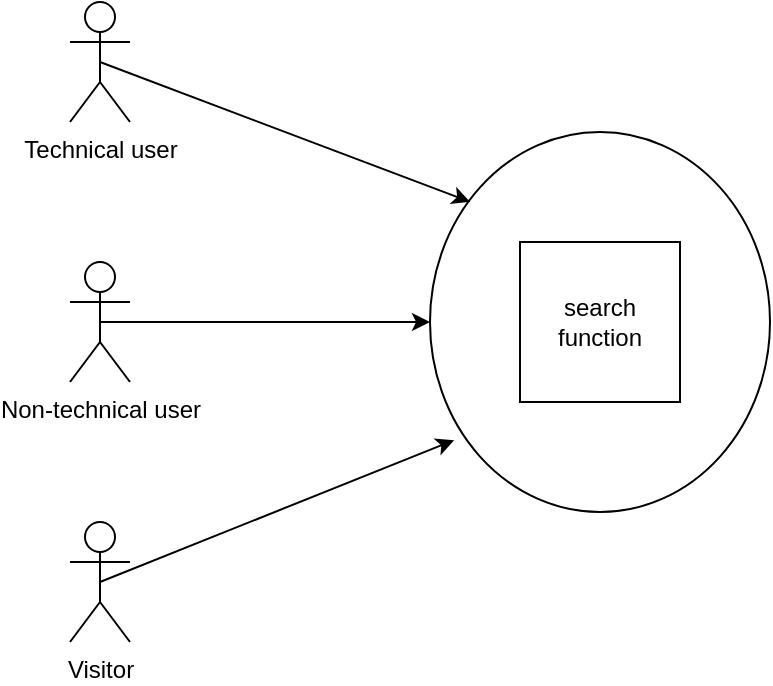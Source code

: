 <mxfile version="20.2.3" type="device"><diagram id="XtxZQMb2BMgKmqXyd9ml" name="Page-1"><mxGraphModel dx="865" dy="553" grid="1" gridSize="10" guides="1" tooltips="1" connect="1" arrows="1" fold="1" page="1" pageScale="1" pageWidth="827" pageHeight="1169" math="0" shadow="0"><root><mxCell id="0"/><mxCell id="1" parent="0"/><mxCell id="BwPPeEBfnpwbuBqemGmG-1" value="Non-technical user" style="shape=umlActor;verticalLabelPosition=bottom;verticalAlign=top;html=1;outlineConnect=0;" parent="1" vertex="1"><mxGeometry x="130" y="260" width="30" height="60" as="geometry"/></mxCell><mxCell id="BwPPeEBfnpwbuBqemGmG-2" value="Technical user" style="shape=umlActor;verticalLabelPosition=bottom;verticalAlign=top;html=1;outlineConnect=0;" parent="1" vertex="1"><mxGeometry x="130" y="130" width="30" height="60" as="geometry"/></mxCell><mxCell id="BwPPeEBfnpwbuBqemGmG-8" value="Visitor" style="shape=umlActor;verticalLabelPosition=bottom;verticalAlign=top;html=1;outlineConnect=0;" parent="1" vertex="1"><mxGeometry x="130" y="390" width="30" height="60" as="geometry"/></mxCell><mxCell id="BwPPeEBfnpwbuBqemGmG-10" value="" style="ellipse;whiteSpace=wrap;html=1;" parent="1" vertex="1"><mxGeometry x="310" y="195" width="170" height="190" as="geometry"/></mxCell><mxCell id="BwPPeEBfnpwbuBqemGmG-15" value="" style="endArrow=classic;html=1;rounded=0;exitX=0.5;exitY=0.5;exitDx=0;exitDy=0;exitPerimeter=0;entryX=0.071;entryY=0.811;entryDx=0;entryDy=0;entryPerimeter=0;" parent="1" source="BwPPeEBfnpwbuBqemGmG-8" target="BwPPeEBfnpwbuBqemGmG-10" edge="1"><mxGeometry width="50" height="50" relative="1" as="geometry"><mxPoint x="190" y="390" as="sourcePoint"/><mxPoint x="240" y="340" as="targetPoint"/></mxGeometry></mxCell><mxCell id="BwPPeEBfnpwbuBqemGmG-16" value="" style="endArrow=classic;html=1;rounded=0;exitX=0.5;exitY=0.5;exitDx=0;exitDy=0;exitPerimeter=0;entryX=0;entryY=0.5;entryDx=0;entryDy=0;" parent="1" source="BwPPeEBfnpwbuBqemGmG-1" target="BwPPeEBfnpwbuBqemGmG-10" edge="1"><mxGeometry width="50" height="50" relative="1" as="geometry"><mxPoint x="180" y="300" as="sourcePoint"/><mxPoint x="230" y="250" as="targetPoint"/></mxGeometry></mxCell><mxCell id="BwPPeEBfnpwbuBqemGmG-17" value="" style="endArrow=classic;html=1;rounded=0;exitX=0.5;exitY=0.5;exitDx=0;exitDy=0;exitPerimeter=0;entryX=0.118;entryY=0.184;entryDx=0;entryDy=0;entryPerimeter=0;" parent="1" source="BwPPeEBfnpwbuBqemGmG-2" target="BwPPeEBfnpwbuBqemGmG-10" edge="1"><mxGeometry width="50" height="50" relative="1" as="geometry"><mxPoint x="180" y="180" as="sourcePoint"/><mxPoint x="230" y="130" as="targetPoint"/></mxGeometry></mxCell><mxCell id="hrGO1CjzA0ODXt6Qly9V-1" value="search function" style="whiteSpace=wrap;html=1;aspect=fixed;" parent="1" vertex="1"><mxGeometry x="355" y="250" width="80" height="80" as="geometry"/></mxCell></root></mxGraphModel></diagram></mxfile>